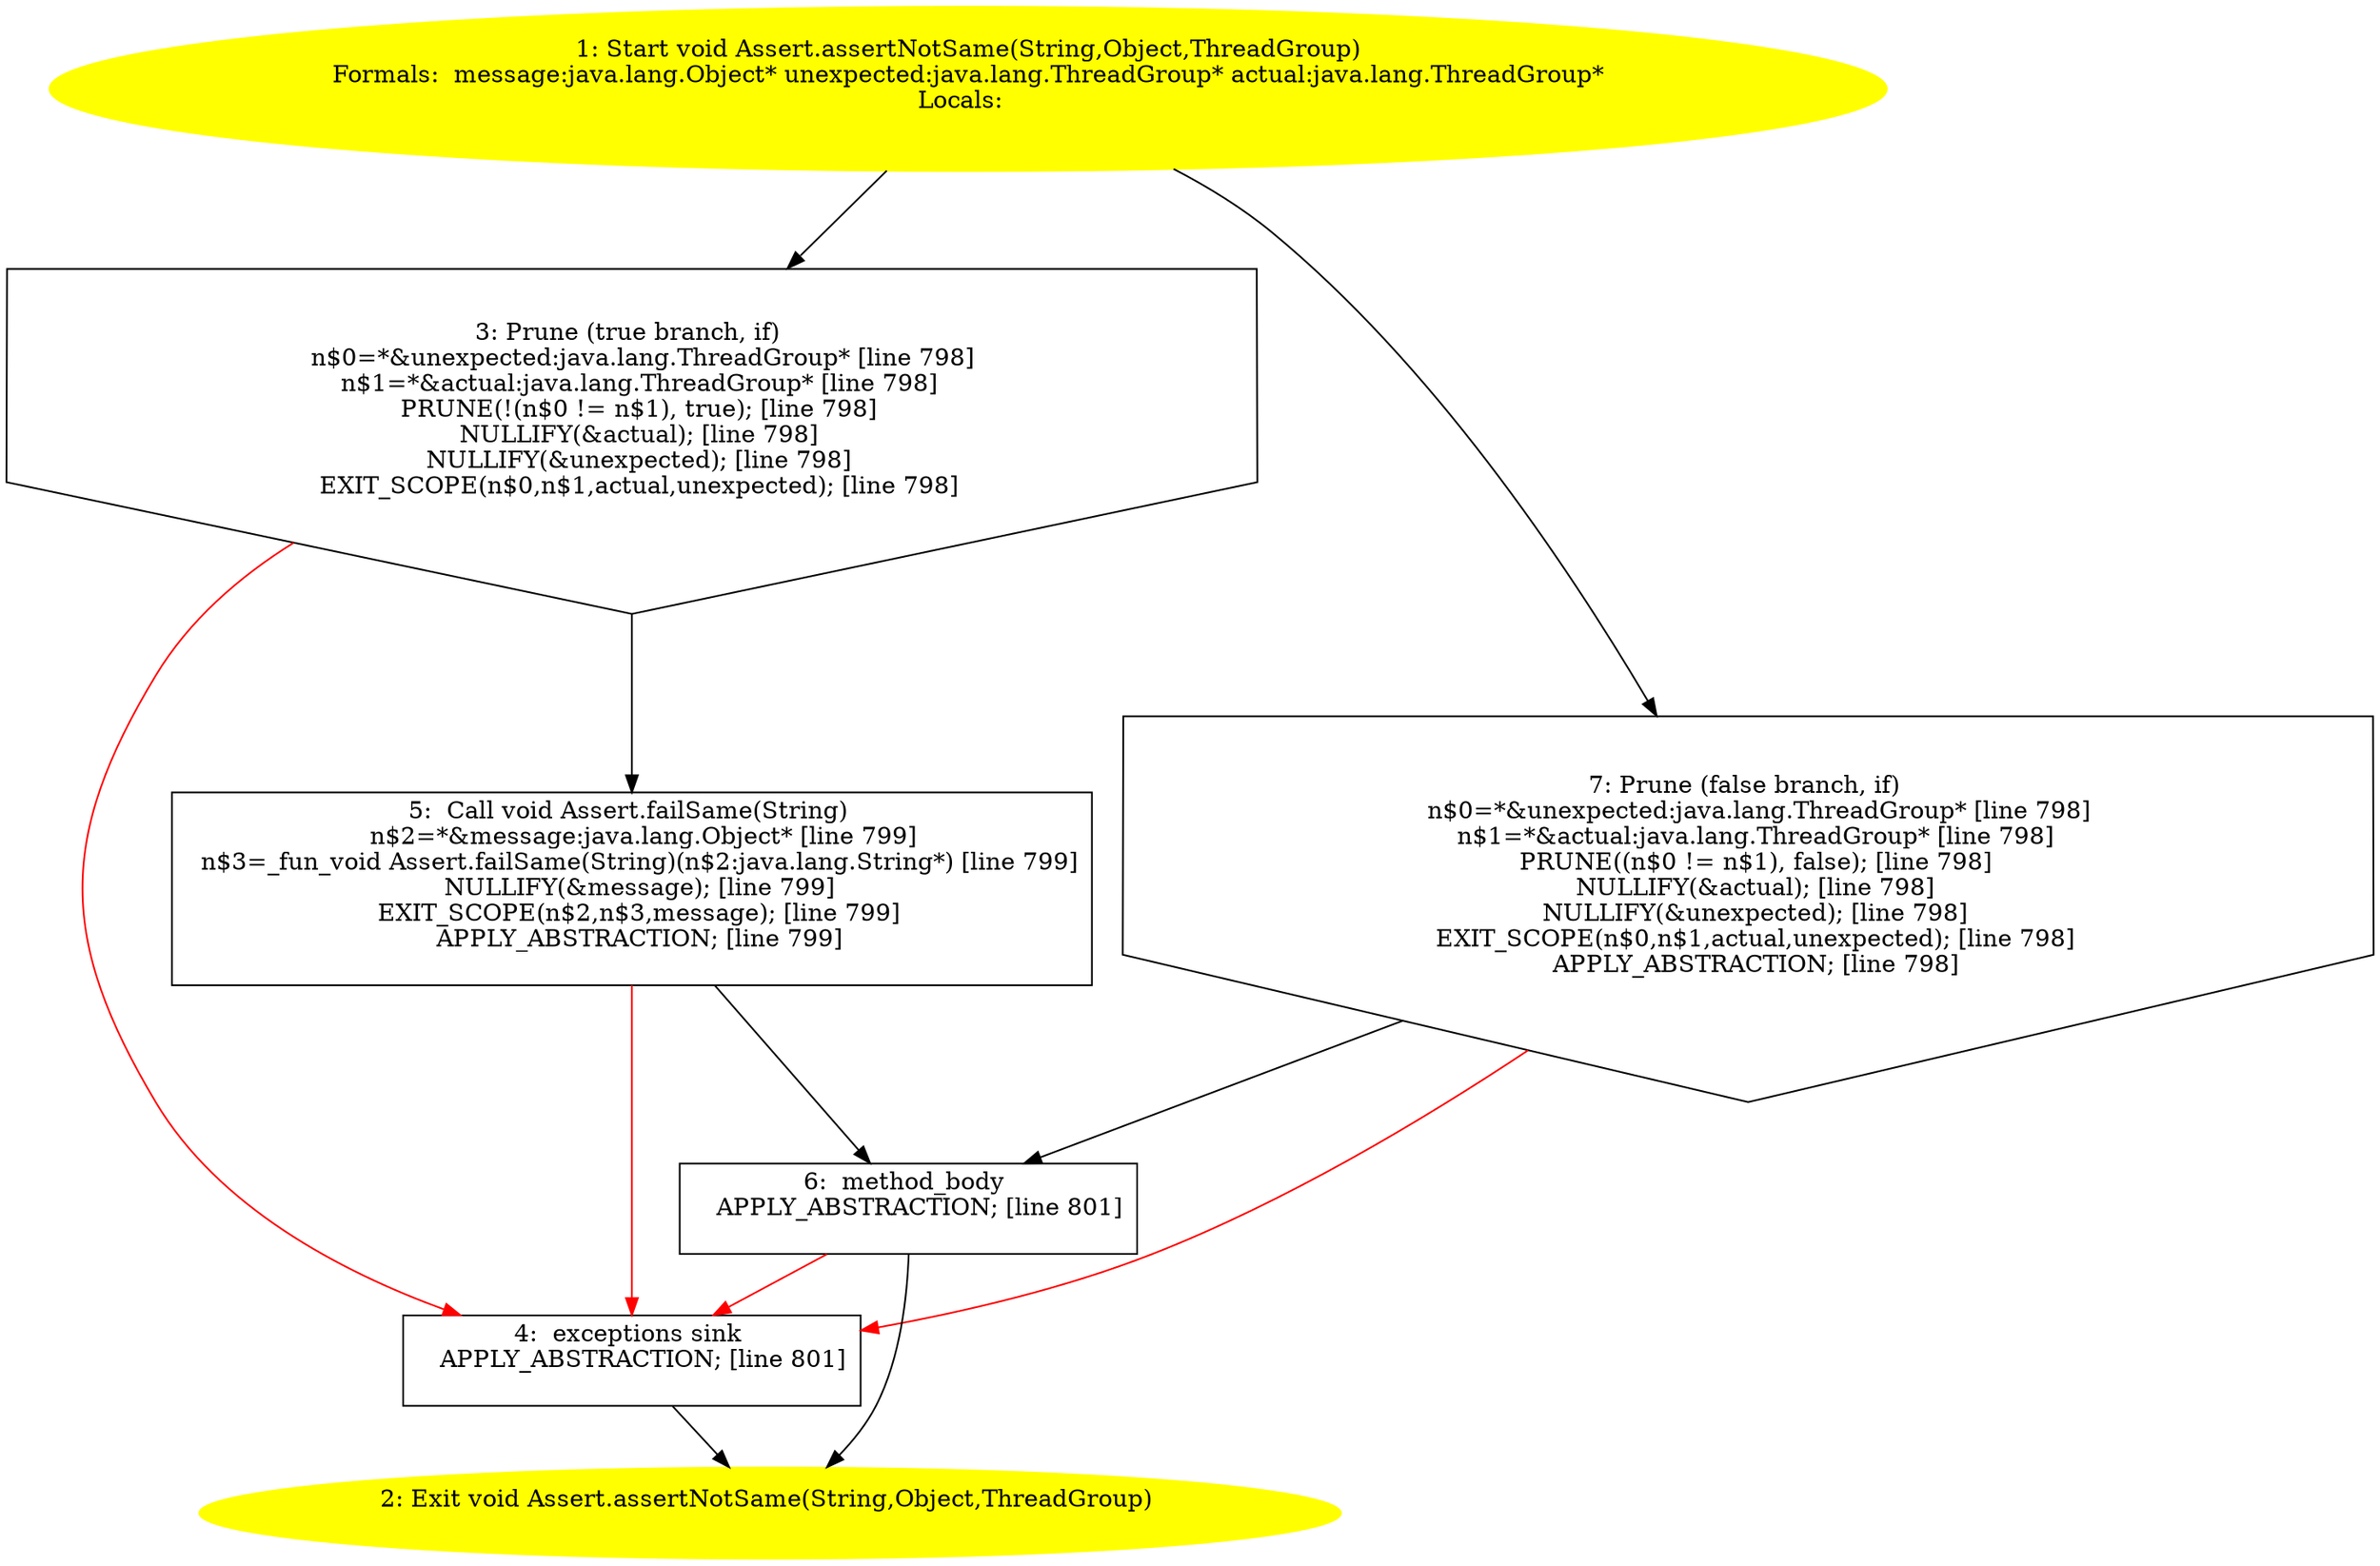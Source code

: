 /* @generated */
digraph cfg {
"org.junit.Assert.assertNotSame(java.lang.String,java.lang.Object,java.lang.ThreadGroup):void.f7cac84c12baf5dd3d11f54b0c82c053_1" [label="1: Start void Assert.assertNotSame(String,Object,ThreadGroup)\nFormals:  message:java.lang.Object* unexpected:java.lang.ThreadGroup* actual:java.lang.ThreadGroup*\nLocals:  \n  " color=yellow style=filled]
	

	 "org.junit.Assert.assertNotSame(java.lang.String,java.lang.Object,java.lang.ThreadGroup):void.f7cac84c12baf5dd3d11f54b0c82c053_1" -> "org.junit.Assert.assertNotSame(java.lang.String,java.lang.Object,java.lang.ThreadGroup):void.f7cac84c12baf5dd3d11f54b0c82c053_3" ;
	 "org.junit.Assert.assertNotSame(java.lang.String,java.lang.Object,java.lang.ThreadGroup):void.f7cac84c12baf5dd3d11f54b0c82c053_1" -> "org.junit.Assert.assertNotSame(java.lang.String,java.lang.Object,java.lang.ThreadGroup):void.f7cac84c12baf5dd3d11f54b0c82c053_7" ;
"org.junit.Assert.assertNotSame(java.lang.String,java.lang.Object,java.lang.ThreadGroup):void.f7cac84c12baf5dd3d11f54b0c82c053_2" [label="2: Exit void Assert.assertNotSame(String,Object,ThreadGroup) \n  " color=yellow style=filled]
	

"org.junit.Assert.assertNotSame(java.lang.String,java.lang.Object,java.lang.ThreadGroup):void.f7cac84c12baf5dd3d11f54b0c82c053_3" [label="3: Prune (true branch, if) \n   n$0=*&unexpected:java.lang.ThreadGroup* [line 798]\n  n$1=*&actual:java.lang.ThreadGroup* [line 798]\n  PRUNE(!(n$0 != n$1), true); [line 798]\n  NULLIFY(&actual); [line 798]\n  NULLIFY(&unexpected); [line 798]\n  EXIT_SCOPE(n$0,n$1,actual,unexpected); [line 798]\n " shape="invhouse"]
	

	 "org.junit.Assert.assertNotSame(java.lang.String,java.lang.Object,java.lang.ThreadGroup):void.f7cac84c12baf5dd3d11f54b0c82c053_3" -> "org.junit.Assert.assertNotSame(java.lang.String,java.lang.Object,java.lang.ThreadGroup):void.f7cac84c12baf5dd3d11f54b0c82c053_5" ;
	 "org.junit.Assert.assertNotSame(java.lang.String,java.lang.Object,java.lang.ThreadGroup):void.f7cac84c12baf5dd3d11f54b0c82c053_3" -> "org.junit.Assert.assertNotSame(java.lang.String,java.lang.Object,java.lang.ThreadGroup):void.f7cac84c12baf5dd3d11f54b0c82c053_4" [color="red" ];
"org.junit.Assert.assertNotSame(java.lang.String,java.lang.Object,java.lang.ThreadGroup):void.f7cac84c12baf5dd3d11f54b0c82c053_4" [label="4:  exceptions sink \n   APPLY_ABSTRACTION; [line 801]\n " shape="box"]
	

	 "org.junit.Assert.assertNotSame(java.lang.String,java.lang.Object,java.lang.ThreadGroup):void.f7cac84c12baf5dd3d11f54b0c82c053_4" -> "org.junit.Assert.assertNotSame(java.lang.String,java.lang.Object,java.lang.ThreadGroup):void.f7cac84c12baf5dd3d11f54b0c82c053_2" ;
"org.junit.Assert.assertNotSame(java.lang.String,java.lang.Object,java.lang.ThreadGroup):void.f7cac84c12baf5dd3d11f54b0c82c053_5" [label="5:  Call void Assert.failSame(String) \n   n$2=*&message:java.lang.Object* [line 799]\n  n$3=_fun_void Assert.failSame(String)(n$2:java.lang.String*) [line 799]\n  NULLIFY(&message); [line 799]\n  EXIT_SCOPE(n$2,n$3,message); [line 799]\n  APPLY_ABSTRACTION; [line 799]\n " shape="box"]
	

	 "org.junit.Assert.assertNotSame(java.lang.String,java.lang.Object,java.lang.ThreadGroup):void.f7cac84c12baf5dd3d11f54b0c82c053_5" -> "org.junit.Assert.assertNotSame(java.lang.String,java.lang.Object,java.lang.ThreadGroup):void.f7cac84c12baf5dd3d11f54b0c82c053_6" ;
	 "org.junit.Assert.assertNotSame(java.lang.String,java.lang.Object,java.lang.ThreadGroup):void.f7cac84c12baf5dd3d11f54b0c82c053_5" -> "org.junit.Assert.assertNotSame(java.lang.String,java.lang.Object,java.lang.ThreadGroup):void.f7cac84c12baf5dd3d11f54b0c82c053_4" [color="red" ];
"org.junit.Assert.assertNotSame(java.lang.String,java.lang.Object,java.lang.ThreadGroup):void.f7cac84c12baf5dd3d11f54b0c82c053_6" [label="6:  method_body \n   APPLY_ABSTRACTION; [line 801]\n " shape="box"]
	

	 "org.junit.Assert.assertNotSame(java.lang.String,java.lang.Object,java.lang.ThreadGroup):void.f7cac84c12baf5dd3d11f54b0c82c053_6" -> "org.junit.Assert.assertNotSame(java.lang.String,java.lang.Object,java.lang.ThreadGroup):void.f7cac84c12baf5dd3d11f54b0c82c053_2" ;
	 "org.junit.Assert.assertNotSame(java.lang.String,java.lang.Object,java.lang.ThreadGroup):void.f7cac84c12baf5dd3d11f54b0c82c053_6" -> "org.junit.Assert.assertNotSame(java.lang.String,java.lang.Object,java.lang.ThreadGroup):void.f7cac84c12baf5dd3d11f54b0c82c053_4" [color="red" ];
"org.junit.Assert.assertNotSame(java.lang.String,java.lang.Object,java.lang.ThreadGroup):void.f7cac84c12baf5dd3d11f54b0c82c053_7" [label="7: Prune (false branch, if) \n   n$0=*&unexpected:java.lang.ThreadGroup* [line 798]\n  n$1=*&actual:java.lang.ThreadGroup* [line 798]\n  PRUNE((n$0 != n$1), false); [line 798]\n  NULLIFY(&actual); [line 798]\n  NULLIFY(&unexpected); [line 798]\n  EXIT_SCOPE(n$0,n$1,actual,unexpected); [line 798]\n  APPLY_ABSTRACTION; [line 798]\n " shape="invhouse"]
	

	 "org.junit.Assert.assertNotSame(java.lang.String,java.lang.Object,java.lang.ThreadGroup):void.f7cac84c12baf5dd3d11f54b0c82c053_7" -> "org.junit.Assert.assertNotSame(java.lang.String,java.lang.Object,java.lang.ThreadGroup):void.f7cac84c12baf5dd3d11f54b0c82c053_6" ;
	 "org.junit.Assert.assertNotSame(java.lang.String,java.lang.Object,java.lang.ThreadGroup):void.f7cac84c12baf5dd3d11f54b0c82c053_7" -> "org.junit.Assert.assertNotSame(java.lang.String,java.lang.Object,java.lang.ThreadGroup):void.f7cac84c12baf5dd3d11f54b0c82c053_4" [color="red" ];
}
